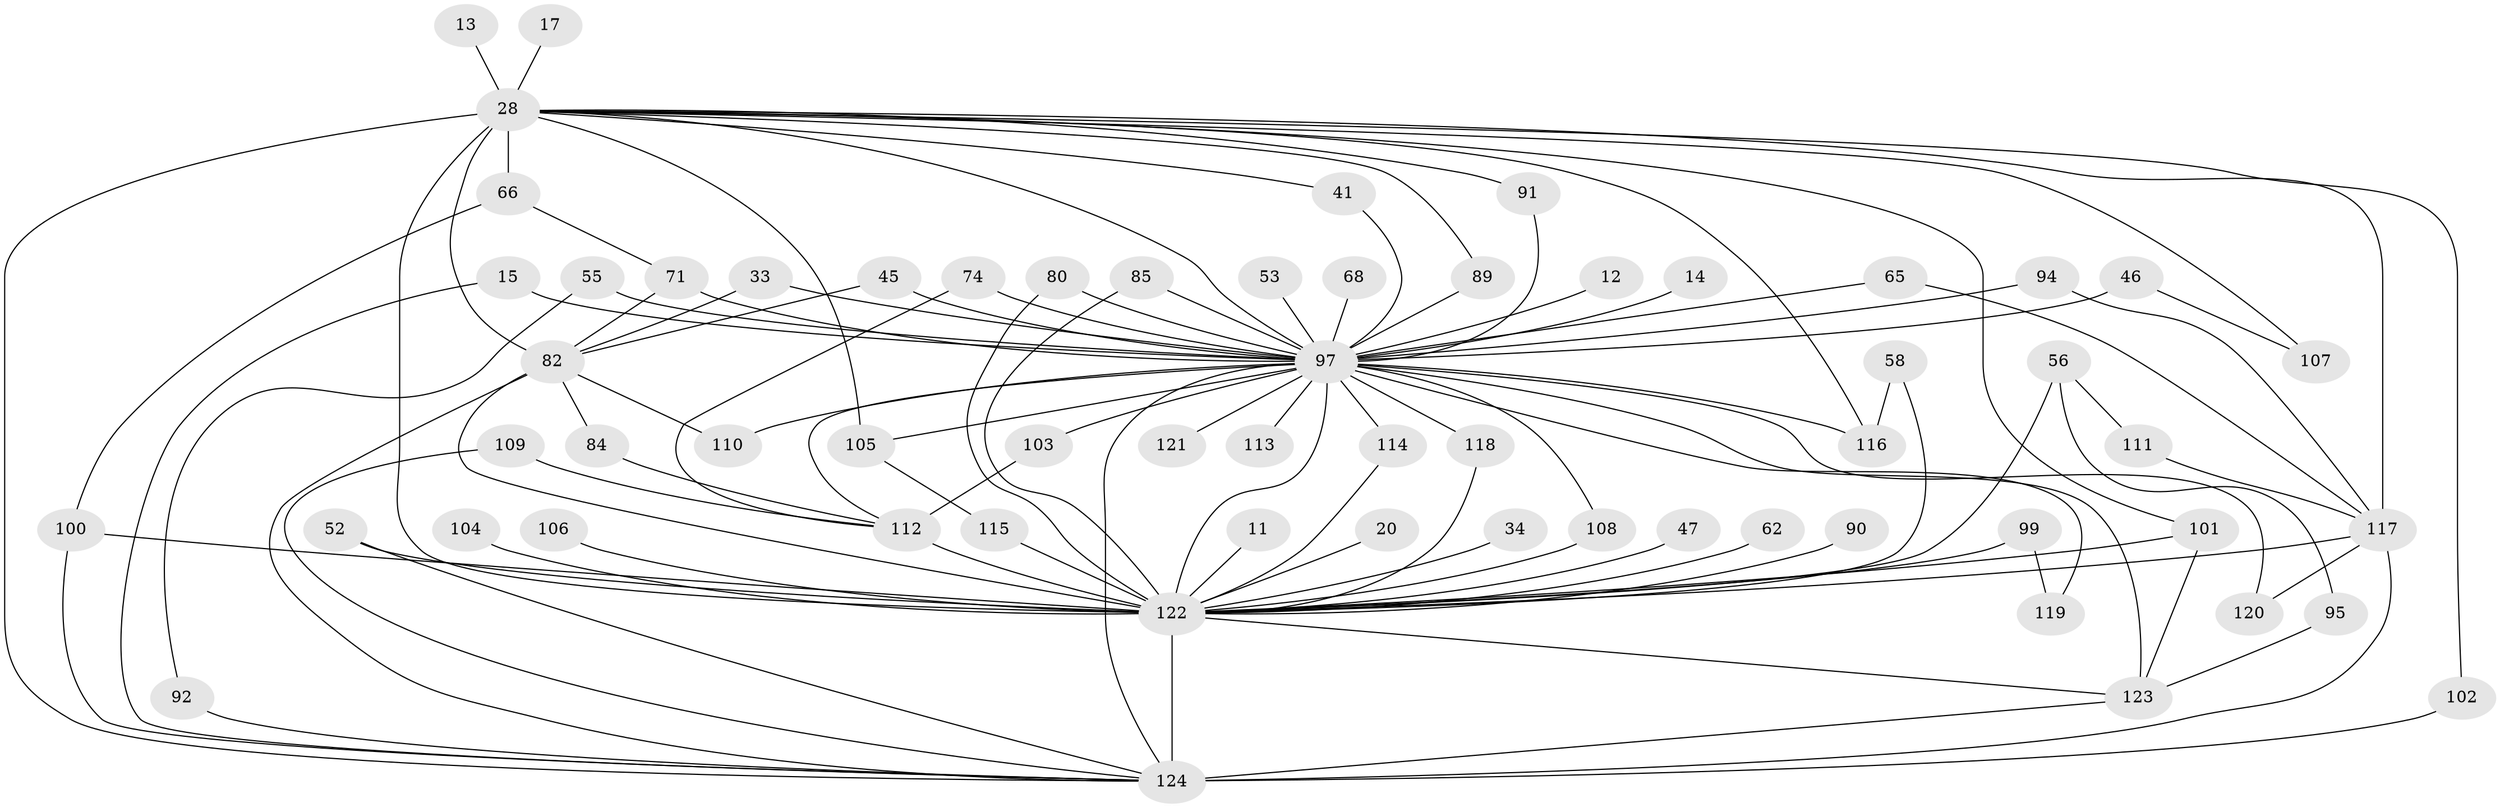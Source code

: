 // original degree distribution, {20: 0.008064516129032258, 39: 0.008064516129032258, 36: 0.008064516129032258, 23: 0.016129032258064516, 15: 0.008064516129032258, 17: 0.008064516129032258, 30: 0.008064516129032258, 21: 0.008064516129032258, 18: 0.008064516129032258, 2: 0.5806451612903226, 7: 0.016129032258064516, 3: 0.20161290322580644, 5: 0.04032258064516129, 4: 0.056451612903225805, 6: 0.024193548387096774}
// Generated by graph-tools (version 1.1) at 2025/49/03/04/25 21:49:38]
// undirected, 62 vertices, 107 edges
graph export_dot {
graph [start="1"]
  node [color=gray90,style=filled];
  11;
  12;
  13;
  14;
  15;
  17;
  20;
  28 [super="+21"];
  33;
  34 [super="+23"];
  41;
  45;
  46;
  47;
  52;
  53;
  55;
  56;
  58;
  62;
  65;
  66;
  68;
  71;
  74;
  80 [super="+75"];
  82 [super="+81+25+79"];
  84;
  85 [super="+64"];
  89 [super="+86"];
  90;
  91;
  92;
  94;
  95;
  97 [super="+88"];
  99;
  100 [super="+27"];
  101 [super="+96"];
  102 [super="+51"];
  103;
  104;
  105 [super="+19+57+69"];
  106;
  107;
  108 [super="+77"];
  109;
  110;
  111;
  112 [super="+70+98+93"];
  113;
  114 [super="+67+83"];
  115;
  116 [super="+31"];
  117 [super="+35+54+59"];
  118;
  119;
  120;
  121;
  122 [super="+87+39+48+78+8"];
  123 [super="+72+61"];
  124 [super="+30+6"];
  11 -- 122 [weight=2];
  12 -- 97;
  13 -- 28 [weight=2];
  14 -- 97;
  15 -- 124;
  15 -- 97;
  17 -- 28 [weight=2];
  20 -- 122 [weight=2];
  28 -- 122 [weight=10];
  28 -- 66 [weight=2];
  28 -- 82 [weight=2];
  28 -- 89;
  28 -- 91;
  28 -- 101;
  28 -- 102;
  28 -- 41;
  28 -- 105 [weight=2];
  28 -- 107;
  28 -- 116;
  28 -- 124 [weight=4];
  28 -- 117 [weight=2];
  28 -- 97 [weight=4];
  33 -- 82;
  33 -- 97;
  34 -- 122 [weight=3];
  41 -- 97;
  45 -- 82;
  45 -- 97;
  46 -- 107;
  46 -- 97 [weight=2];
  47 -- 122;
  52 -- 124;
  52 -- 122;
  53 -- 97;
  55 -- 92;
  55 -- 97 [weight=2];
  56 -- 95;
  56 -- 111;
  56 -- 122 [weight=2];
  58 -- 116;
  58 -- 122;
  62 -- 122 [weight=2];
  65 -- 117;
  65 -- 97;
  66 -- 71;
  66 -- 100;
  68 -- 97;
  71 -- 82;
  71 -- 97;
  74 -- 112;
  74 -- 97;
  80 -- 122;
  80 -- 97 [weight=2];
  82 -- 110;
  82 -- 84;
  82 -- 124;
  82 -- 122 [weight=7];
  84 -- 112;
  85 -- 122 [weight=2];
  85 -- 97;
  89 -- 97 [weight=3];
  90 -- 122 [weight=2];
  91 -- 97;
  92 -- 124;
  94 -- 117;
  94 -- 97;
  95 -- 123;
  97 -- 122 [weight=13];
  97 -- 119;
  97 -- 103;
  97 -- 105 [weight=3];
  97 -- 108 [weight=2];
  97 -- 110;
  97 -- 112;
  97 -- 113 [weight=2];
  97 -- 114 [weight=3];
  97 -- 116 [weight=2];
  97 -- 118;
  97 -- 120;
  97 -- 121;
  97 -- 123 [weight=3];
  97 -- 124 [weight=5];
  99 -- 119;
  99 -- 122 [weight=2];
  100 -- 124;
  100 -- 122;
  101 -- 122;
  101 -- 123;
  102 -- 124 [weight=2];
  103 -- 112;
  104 -- 122;
  105 -- 115;
  106 -- 122 [weight=2];
  108 -- 122 [weight=3];
  109 -- 124;
  109 -- 112;
  111 -- 117;
  112 -- 122 [weight=8];
  114 -- 122;
  115 -- 122;
  117 -- 124;
  117 -- 122 [weight=5];
  117 -- 120;
  118 -- 122;
  122 -- 124 [weight=10];
  122 -- 123;
  123 -- 124 [weight=3];
}
